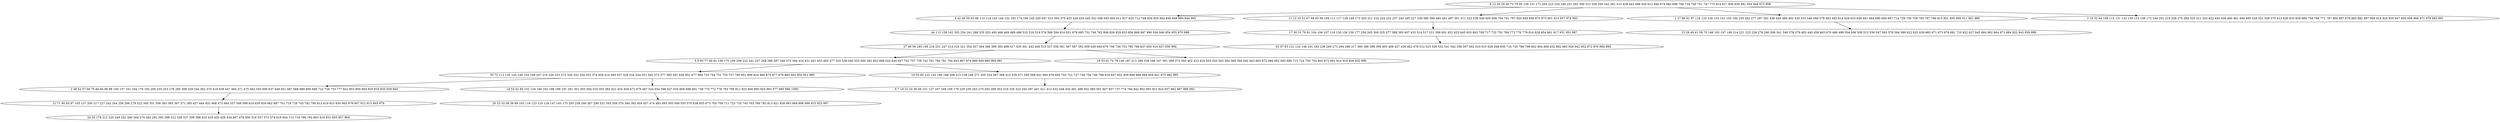 digraph true_tree {
	"0" -> "1"
	"1" -> "2"
	"2" -> "3"
	"0" -> "4"
	"3" -> "5"
	"0" -> "6"
	"6" -> "7"
	"5" -> "8"
	"8" -> "9"
	"5" -> "10"
	"8" -> "11"
	"10" -> "12"
	"4" -> "13"
	"11" -> "14"
	"13" -> "15"
	"0" -> "16"
	"3" -> "17"
	"9" -> "18"
	"18" -> "19"
	"0" [label="8 12 26 29 45 73 79 95 138 151 171 204 223 234 246 251 292 300 313 336 339 342 381 415 428 443 488 545 612 646 674 682 698 700 734 740 741 747 775 814 817 836 839 881 934 948 973 998"];
	"1" [label="4 42 49 59 63 88 110 114 143 144 152 165 174 196 245 250 307 315 350 375 425 429 435 445 552 568 593 604 611 617 625 712 748 834 835 844 846 848 880 944 965"];
	"2" [label="44 113 158 162 202 254 261 288 335 353 400 466 469 489 496 510 518 519 576 586 594 616 631 679 685 731 746 762 806 826 829 833 856 868 887 890 936 946 954 955 970 988"];
	"3" [label="37 46 56 185 195 218 231 247 314 316 321 354 357 364 366 369 383 408 417 430 441 442 446 515 527 556 561 567 587 592 609 626 640 670 706 736 753 785 799 837 850 916 927 930 994"];
	"4" [label="11 13 25 51 67 68 93 99 109 111 117 129 149 173 203 211 216 224 232 237 243 295 327 330 380 390 485 491 497 501 511 522 539 549 605 606 704 791 797 820 849 858 870 873 901 910 957 974 993"];
	"5" [label="5 9 60 77 90 92 139 170 190 209 222 241 257 268 286 287 349 372 394 416 431 451 453 465 477 525 538 540 553 565 582 603 608 624 644 647 702 707 738 742 761 764 781 794 843 867 874 889 949 960 969 981"];
	"6" [label="1 27 86 91 97 116 120 126 133 141 155 194 255 262 277 297 391 438 449 480 492 530 533 546 566 579 583 595 614 629 633 658 661 664 680 694 697 714 729 730 759 765 767 796 815 851 895 906 911 961 966"];
	"7" [label="15 28 40 41 58 75 166 193 197 198 214 221 225 228 278 280 306 341 348 378 379 403 440 458 463 470 486 499 504 506 509 513 536 547 563 578 584 589 622 632 639 665 671 675 676 681 710 822 827 845 860 862 864 871 884 922 943 959 999"];
	"8" [label="35 72 112 135 145 148 154 199 207 210 226 233 272 326 332 334 352 374 409 414 490 507 529 534 544 551 562 572 577 580 581 636 652 677 684 725 744 751 755 757 760 801 809 824 866 875 877 878 893 903 950 951 985"];
	"9" [label="2 48 52 57 66 70 84 94 96 98 100 157 161 164 176 192 206 235 253 276 285 308 329 344 362 370 419 439 447 464 471 475 482 550 600 637 649 651 667 668 689 690 696 722 726 733 777 841 853 894 904 920 933 935 938 940"];
	"10" [label="10 55 82 122 142 180 188 208 215 238 248 271 305 324 387 388 413 535 571 585 588 641 660 678 695 703 721 727 749 756 766 788 818 847 852 859 886 888 898 909 941 975 982 995"];
	"11" [label="14 54 62 85 102 134 160 182 186 189 191 281 301 303 304 318 355 382 421 454 459 472 479 487 524 554 596 627 634 669 688 691 739 770 772 778 793 795 811 823 840 900 925 963 977 980 996 1000"];
	"12" [label="6 7 19 22 24 36 69 101 127 167 168 169 179 229 230 263 270 283 289 302 319 320 323 345 397 401 411 412 432 448 455 481 498 502 560 591 607 657 737 774 784 842 902 905 921 924 937 962 967 986 992"];
	"13" [label="17 30 31 76 81 104 106 107 119 130 136 159 177 258 265 309 325 377 389 393 407 433 514 517 521 598 601 621 623 645 653 683 708 717 732 752 769 773 776 779 816 828 854 861 917 931 953 987"];
	"14" [label="20 23 33 38 39 89 103 118 123 125 128 147 163 175 205 239 240 267 290 331 343 358 376 384 392 404 457 474 483 493 505 508 555 570 638 655 673 705 709 711 723 735 745 763 780 783 813 821 838 863 869 896 899 915 923 997"];
	"15" [label="43 47 65 121 124 146 181 183 236 269 273 294 296 317 360 386 398 399 405 406 427 436 462 478 512 523 526 532 541 542 558 597 602 610 615 628 648 656 716 720 789 798 802 804 808 832 882 885 928 942 952 972 976 984 989"];
	"16" [label="3 16 32 64 108 115 131 132 150 153 156 172 184 201 219 259 275 284 310 311 333 422 450 456 460 461 494 495 528 531 559 575 613 620 635 659 666 758 768 771 787 800 807 876 883 892 897 908 918 929 939 947 956 958 968 971 978 983 991"];
	"17" [label="18 53 61 74 78 140 187 213 299 338 346 347 361 368 373 395 402 423 424 503 520 543 564 569 590 642 643 663 672 686 692 693 699 715 724 750 754 805 872 891 914 919 926 932 990"];
	"18" [label="21 71 80 83 87 105 137 200 217 227 242 244 256 266 279 322 340 351 356 363 365 367 371 385 437 444 452 468 473 484 537 548 599 618 630 650 662 687 701 718 728 743 782 790 812 819 825 830 865 879 907 912 913 945 979"];
	"19" [label="34 50 178 212 220 249 252 260 264 274 282 291 293 298 312 328 337 359 396 410 418 420 426 434 467 476 500 516 557 573 574 619 654 713 719 786 792 803 810 831 855 857 964"];
}
